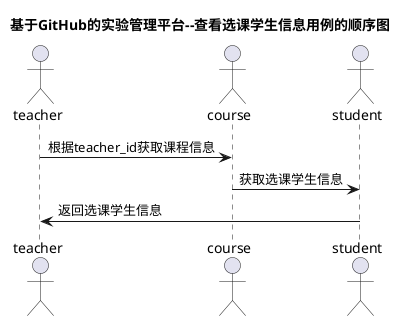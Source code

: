 @startuml
title 基于GitHub的实验管理平台--查看选课学生信息用例的顺序图
actor teacher
actor course
actor student
teacher -> course:根据teacher_id获取课程信息
course -> student:获取选课学生信息
student -> teacher:返回选课学生信息
@enduml